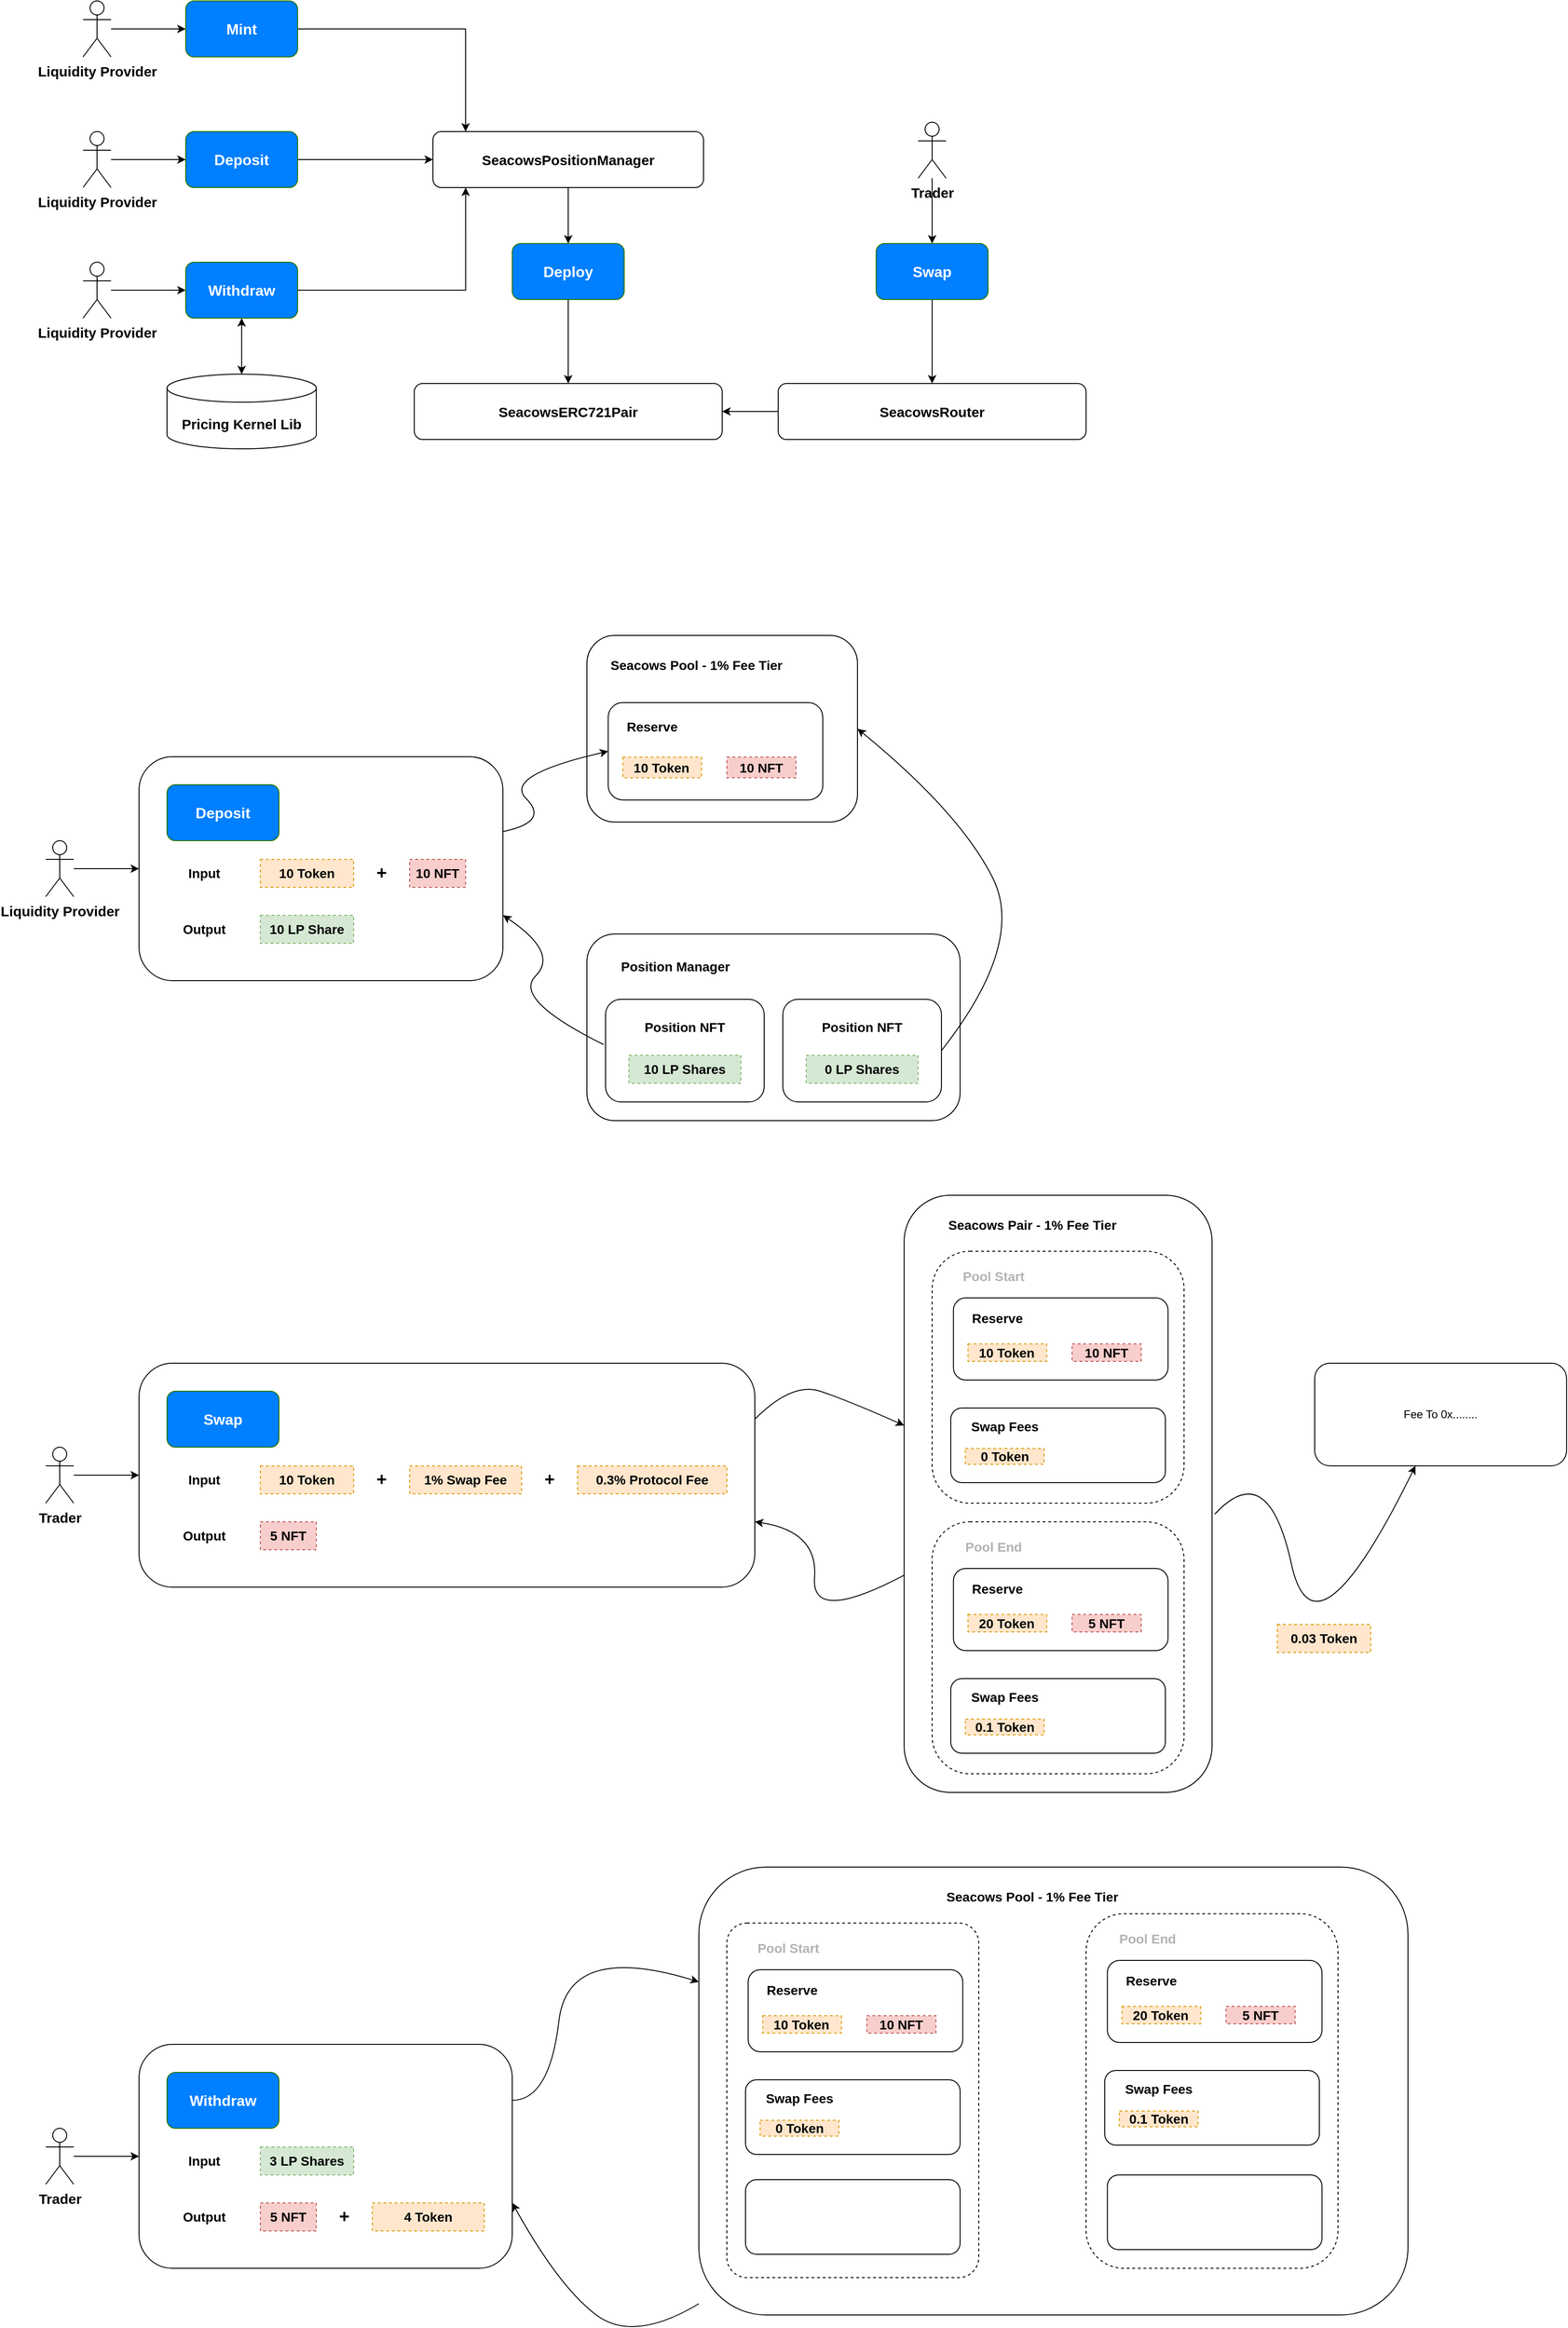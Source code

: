 <mxfile version="22.1.5" type="github">
  <diagram name="Page-1" id="JHaaU6NFo8X3d21TWG8B">
    <mxGraphModel dx="3038" dy="1568" grid="1" gridSize="10" guides="1" tooltips="1" connect="1" arrows="1" fold="1" page="1" pageScale="1" pageWidth="850" pageHeight="1100" math="0" shadow="0">
      <root>
        <mxCell id="0" />
        <mxCell id="1" parent="0" />
        <mxCell id="7NEF39oOE2MMFY-x1kDi-77" value="" style="group" vertex="1" connectable="0" parent="1">
          <mxGeometry x="-430" y="350" width="1075" height="480" as="geometry" />
        </mxCell>
        <mxCell id="mslve8zWukUBzVXUummT-3" value="SeacowsPositionManager" style="rounded=1;whiteSpace=wrap;html=1;fontStyle=1;fontSize=15;" parent="7NEF39oOE2MMFY-x1kDi-77" vertex="1">
          <mxGeometry x="375" y="140" width="290" height="60" as="geometry" />
        </mxCell>
        <mxCell id="mslve8zWukUBzVXUummT-4" value="SeacowsERC721Pair" style="rounded=1;whiteSpace=wrap;html=1;fontStyle=1;fontSize=15;" parent="7NEF39oOE2MMFY-x1kDi-77" vertex="1">
          <mxGeometry x="355" y="410" width="330" height="60" as="geometry" />
        </mxCell>
        <mxCell id="mslve8zWukUBzVXUummT-36" style="edgeStyle=orthogonalEdgeStyle;rounded=0;orthogonalLoop=1;jettySize=auto;html=1;" parent="7NEF39oOE2MMFY-x1kDi-77" source="mslve8zWukUBzVXUummT-5" target="mslve8zWukUBzVXUummT-4" edge="1">
          <mxGeometry relative="1" as="geometry" />
        </mxCell>
        <mxCell id="mslve8zWukUBzVXUummT-5" value="SeacowsRouter" style="rounded=1;whiteSpace=wrap;html=1;fontStyle=1;fontSize=15;" parent="7NEF39oOE2MMFY-x1kDi-77" vertex="1">
          <mxGeometry x="745" y="410" width="330" height="60" as="geometry" />
        </mxCell>
        <mxCell id="mslve8zWukUBzVXUummT-7" value="Pricing Kernel Lib" style="shape=cylinder3;whiteSpace=wrap;html=1;boundedLbl=1;backgroundOutline=1;size=15;fontStyle=1;fontSize=15;" parent="7NEF39oOE2MMFY-x1kDi-77" vertex="1">
          <mxGeometry x="90" y="400" width="160" height="80" as="geometry" />
        </mxCell>
        <mxCell id="mslve8zWukUBzVXUummT-9" value="Liquidity Provider" style="shape=umlActor;verticalLabelPosition=bottom;verticalAlign=top;html=1;outlineConnect=0;fontStyle=1;fontSize=15;" parent="7NEF39oOE2MMFY-x1kDi-77" vertex="1">
          <mxGeometry width="30" height="60" as="geometry" />
        </mxCell>
        <mxCell id="mslve8zWukUBzVXUummT-10" value="Trader" style="shape=umlActor;verticalLabelPosition=bottom;verticalAlign=top;html=1;outlineConnect=0;fontStyle=1;fontSize=15;" parent="7NEF39oOE2MMFY-x1kDi-77" vertex="1">
          <mxGeometry x="895" y="130" width="30" height="60" as="geometry" />
        </mxCell>
        <mxCell id="mslve8zWukUBzVXUummT-32" style="edgeStyle=orthogonalEdgeStyle;rounded=0;orthogonalLoop=1;jettySize=auto;html=1;exitX=1;exitY=0.5;exitDx=0;exitDy=0;" parent="7NEF39oOE2MMFY-x1kDi-77" source="mslve8zWukUBzVXUummT-20" target="mslve8zWukUBzVXUummT-3" edge="1">
          <mxGeometry relative="1" as="geometry">
            <Array as="points">
              <mxPoint x="410" y="30" />
            </Array>
          </mxGeometry>
        </mxCell>
        <mxCell id="mslve8zWukUBzVXUummT-20" value="&lt;b&gt;&lt;font style=&quot;font-size: 16px;&quot;&gt;Mint&lt;/font&gt;&lt;/b&gt;" style="rounded=1;whiteSpace=wrap;html=1;fillColor=#007FFF;strokeColor=#2D7600;fontColor=#FFFFFF;" parent="7NEF39oOE2MMFY-x1kDi-77" vertex="1">
          <mxGeometry x="110" width="120" height="60" as="geometry" />
        </mxCell>
        <mxCell id="mslve8zWukUBzVXUummT-29" style="edgeStyle=orthogonalEdgeStyle;rounded=0;orthogonalLoop=1;jettySize=auto;html=1;" parent="7NEF39oOE2MMFY-x1kDi-77" source="mslve8zWukUBzVXUummT-9" target="mslve8zWukUBzVXUummT-20" edge="1">
          <mxGeometry relative="1" as="geometry">
            <Array as="points">
              <mxPoint x="70" y="30" />
              <mxPoint x="70" y="30" />
            </Array>
          </mxGeometry>
        </mxCell>
        <mxCell id="mslve8zWukUBzVXUummT-31" style="edgeStyle=orthogonalEdgeStyle;rounded=0;orthogonalLoop=1;jettySize=auto;html=1;entryX=0;entryY=0.5;entryDx=0;entryDy=0;" parent="7NEF39oOE2MMFY-x1kDi-77" source="mslve8zWukUBzVXUummT-21" target="mslve8zWukUBzVXUummT-3" edge="1">
          <mxGeometry relative="1" as="geometry" />
        </mxCell>
        <mxCell id="mslve8zWukUBzVXUummT-21" value="&lt;b&gt;&lt;font style=&quot;font-size: 16px;&quot;&gt;Deposit&lt;br&gt;&lt;/font&gt;&lt;/b&gt;" style="rounded=1;whiteSpace=wrap;html=1;fillColor=#007FFF;strokeColor=#2D7600;fontColor=#FFFFFF;" parent="7NEF39oOE2MMFY-x1kDi-77" vertex="1">
          <mxGeometry x="110" y="140" width="120" height="60" as="geometry" />
        </mxCell>
        <mxCell id="mslve8zWukUBzVXUummT-25" value="" style="edgeStyle=orthogonalEdgeStyle;rounded=0;orthogonalLoop=1;jettySize=auto;html=1;" parent="7NEF39oOE2MMFY-x1kDi-77" source="mslve8zWukUBzVXUummT-22" target="mslve8zWukUBzVXUummT-4" edge="1">
          <mxGeometry relative="1" as="geometry" />
        </mxCell>
        <mxCell id="mslve8zWukUBzVXUummT-22" value="&lt;b&gt;&lt;font style=&quot;font-size: 16px;&quot;&gt;Deploy&lt;/font&gt;&lt;/b&gt;" style="rounded=1;whiteSpace=wrap;html=1;fillColor=#007FFF;strokeColor=#2D7600;fontColor=#FFFFFF;" parent="7NEF39oOE2MMFY-x1kDi-77" vertex="1">
          <mxGeometry x="460" y="260" width="120" height="60" as="geometry" />
        </mxCell>
        <mxCell id="mslve8zWukUBzVXUummT-24" value="" style="edgeStyle=orthogonalEdgeStyle;rounded=0;orthogonalLoop=1;jettySize=auto;html=1;" parent="7NEF39oOE2MMFY-x1kDi-77" source="mslve8zWukUBzVXUummT-3" target="mslve8zWukUBzVXUummT-22" edge="1">
          <mxGeometry relative="1" as="geometry" />
        </mxCell>
        <mxCell id="mslve8zWukUBzVXUummT-35" value="" style="edgeStyle=orthogonalEdgeStyle;rounded=0;orthogonalLoop=1;jettySize=auto;html=1;" parent="7NEF39oOE2MMFY-x1kDi-77" source="mslve8zWukUBzVXUummT-23" target="mslve8zWukUBzVXUummT-5" edge="1">
          <mxGeometry relative="1" as="geometry" />
        </mxCell>
        <mxCell id="mslve8zWukUBzVXUummT-23" value="&lt;b&gt;&lt;font style=&quot;font-size: 16px;&quot;&gt;Swap&lt;/font&gt;&lt;/b&gt;" style="rounded=1;whiteSpace=wrap;html=1;fillColor=#007FFF;strokeColor=#2D7600;fontColor=#FFFFFF;" parent="7NEF39oOE2MMFY-x1kDi-77" vertex="1">
          <mxGeometry x="850" y="260" width="120" height="60" as="geometry" />
        </mxCell>
        <mxCell id="mslve8zWukUBzVXUummT-45" value="" style="edgeStyle=orthogonalEdgeStyle;rounded=0;orthogonalLoop=1;jettySize=auto;html=1;" parent="7NEF39oOE2MMFY-x1kDi-77" source="mslve8zWukUBzVXUummT-10" target="mslve8zWukUBzVXUummT-23" edge="1">
          <mxGeometry relative="1" as="geometry" />
        </mxCell>
        <mxCell id="mslve8zWukUBzVXUummT-30" style="edgeStyle=orthogonalEdgeStyle;rounded=0;orthogonalLoop=1;jettySize=auto;html=1;" parent="7NEF39oOE2MMFY-x1kDi-77" source="mslve8zWukUBzVXUummT-27" target="mslve8zWukUBzVXUummT-21" edge="1">
          <mxGeometry relative="1" as="geometry" />
        </mxCell>
        <mxCell id="mslve8zWukUBzVXUummT-27" value="Liquidity Provider" style="shape=umlActor;verticalLabelPosition=bottom;verticalAlign=top;html=1;outlineConnect=0;fontStyle=1;fontSize=15;" parent="7NEF39oOE2MMFY-x1kDi-77" vertex="1">
          <mxGeometry y="140" width="30" height="60" as="geometry" />
        </mxCell>
        <mxCell id="mslve8zWukUBzVXUummT-37" value="&lt;b&gt;&lt;font style=&quot;font-size: 16px;&quot;&gt;Withdraw&lt;br&gt;&lt;/font&gt;&lt;/b&gt;" style="rounded=1;whiteSpace=wrap;html=1;fillColor=#007FFF;strokeColor=#2D7600;fontColor=#FFFFFF;" parent="7NEF39oOE2MMFY-x1kDi-77" vertex="1">
          <mxGeometry x="110" y="280" width="120" height="60" as="geometry" />
        </mxCell>
        <mxCell id="mslve8zWukUBzVXUummT-38" style="edgeStyle=orthogonalEdgeStyle;rounded=0;orthogonalLoop=1;jettySize=auto;html=1;" parent="7NEF39oOE2MMFY-x1kDi-77" source="mslve8zWukUBzVXUummT-39" target="mslve8zWukUBzVXUummT-37" edge="1">
          <mxGeometry relative="1" as="geometry" />
        </mxCell>
        <mxCell id="mslve8zWukUBzVXUummT-39" value="Liquidity Provider" style="shape=umlActor;verticalLabelPosition=bottom;verticalAlign=top;html=1;outlineConnect=0;fontStyle=1;fontSize=15;" parent="7NEF39oOE2MMFY-x1kDi-77" vertex="1">
          <mxGeometry y="280" width="30" height="60" as="geometry" />
        </mxCell>
        <mxCell id="mslve8zWukUBzVXUummT-40" style="edgeStyle=orthogonalEdgeStyle;rounded=0;orthogonalLoop=1;jettySize=auto;html=1;entryX=0.121;entryY=1;entryDx=0;entryDy=0;entryPerimeter=0;" parent="7NEF39oOE2MMFY-x1kDi-77" source="mslve8zWukUBzVXUummT-37" target="mslve8zWukUBzVXUummT-3" edge="1">
          <mxGeometry relative="1" as="geometry" />
        </mxCell>
        <mxCell id="mslve8zWukUBzVXUummT-47" value="" style="endArrow=classic;startArrow=classic;html=1;rounded=0;entryX=0.5;entryY=1;entryDx=0;entryDy=0;exitX=0.5;exitY=0;exitDx=0;exitDy=0;exitPerimeter=0;strokeWidth=1;" parent="7NEF39oOE2MMFY-x1kDi-77" source="mslve8zWukUBzVXUummT-7" target="mslve8zWukUBzVXUummT-37" edge="1">
          <mxGeometry width="100" height="100" relative="1" as="geometry">
            <mxPoint x="130" y="480" as="sourcePoint" />
            <mxPoint x="230" y="380" as="targetPoint" />
          </mxGeometry>
        </mxCell>
        <mxCell id="7NEF39oOE2MMFY-x1kDi-78" value="" style="group" vertex="1" connectable="0" parent="1">
          <mxGeometry x="-470" y="1030" width="1050" height="520" as="geometry" />
        </mxCell>
        <mxCell id="7NEF39oOE2MMFY-x1kDi-1" value="Liquidity Provider" style="shape=umlActor;verticalLabelPosition=bottom;verticalAlign=top;html=1;outlineConnect=0;fontStyle=1;fontSize=15;" vertex="1" parent="7NEF39oOE2MMFY-x1kDi-78">
          <mxGeometry y="220" width="30" height="60" as="geometry" />
        </mxCell>
        <mxCell id="7NEF39oOE2MMFY-x1kDi-14" value="" style="group;labelBorderColor=#3399FF;" vertex="1" connectable="0" parent="7NEF39oOE2MMFY-x1kDi-78">
          <mxGeometry x="100" y="130" width="390" height="240" as="geometry" />
        </mxCell>
        <mxCell id="7NEF39oOE2MMFY-x1kDi-5" value="" style="rounded=1;whiteSpace=wrap;html=1;" vertex="1" parent="7NEF39oOE2MMFY-x1kDi-14">
          <mxGeometry width="390" height="240" as="geometry" />
        </mxCell>
        <mxCell id="7NEF39oOE2MMFY-x1kDi-2" value="&lt;b&gt;&lt;font style=&quot;font-size: 16px;&quot;&gt;Deposit&lt;br&gt;&lt;/font&gt;&lt;/b&gt;" style="rounded=1;whiteSpace=wrap;html=1;fillColor=#007FFF;strokeColor=#2D7600;fontColor=#FFFFFF;" vertex="1" parent="7NEF39oOE2MMFY-x1kDi-14">
          <mxGeometry x="30" y="30" width="120" height="60" as="geometry" />
        </mxCell>
        <mxCell id="7NEF39oOE2MMFY-x1kDi-6" value="Input" style="text;html=1;strokeColor=none;fillColor=none;align=center;verticalAlign=middle;whiteSpace=wrap;rounded=0;fontStyle=1;fontSize=14;" vertex="1" parent="7NEF39oOE2MMFY-x1kDi-14">
          <mxGeometry x="40" y="110" width="60" height="30" as="geometry" />
        </mxCell>
        <mxCell id="7NEF39oOE2MMFY-x1kDi-7" value="Output" style="text;html=1;strokeColor=none;fillColor=none;align=center;verticalAlign=middle;whiteSpace=wrap;rounded=0;fontStyle=1;fontSize=14;" vertex="1" parent="7NEF39oOE2MMFY-x1kDi-14">
          <mxGeometry x="40" y="170" width="60" height="30" as="geometry" />
        </mxCell>
        <mxCell id="7NEF39oOE2MMFY-x1kDi-8" value="10 Token" style="text;html=1;strokeColor=#d79b00;fillColor=#ffe6cc;align=center;verticalAlign=middle;whiteSpace=wrap;rounded=0;labelBorderColor=none;dashed=1;fontStyle=1;fontSize=14;" vertex="1" parent="7NEF39oOE2MMFY-x1kDi-14">
          <mxGeometry x="130" y="110" width="100" height="30" as="geometry" />
        </mxCell>
        <mxCell id="7NEF39oOE2MMFY-x1kDi-9" value="10 NFT" style="text;html=1;align=center;verticalAlign=middle;whiteSpace=wrap;rounded=0;fillColor=#f8cecc;strokeColor=#b85450;dashed=1;fontStyle=1;fontSize=14;" vertex="1" parent="7NEF39oOE2MMFY-x1kDi-14">
          <mxGeometry x="290" y="110" width="60" height="30" as="geometry" />
        </mxCell>
        <mxCell id="7NEF39oOE2MMFY-x1kDi-10" value="10 LP Share" style="text;html=1;strokeColor=#82b366;fillColor=#d5e8d4;align=center;verticalAlign=middle;whiteSpace=wrap;rounded=0;dashed=1;fontStyle=1;fontSize=14;" vertex="1" parent="7NEF39oOE2MMFY-x1kDi-14">
          <mxGeometry x="130" y="170" width="100" height="30" as="geometry" />
        </mxCell>
        <mxCell id="7NEF39oOE2MMFY-x1kDi-11" value="+" style="text;html=1;strokeColor=none;fillColor=none;align=center;verticalAlign=middle;whiteSpace=wrap;rounded=0;fontStyle=1;fontSize=19;" vertex="1" parent="7NEF39oOE2MMFY-x1kDi-14">
          <mxGeometry x="230" y="110" width="60" height="30" as="geometry" />
        </mxCell>
        <mxCell id="7NEF39oOE2MMFY-x1kDi-16" value="" style="edgeStyle=orthogonalEdgeStyle;rounded=0;orthogonalLoop=1;jettySize=auto;html=1;entryX=0;entryY=0.5;entryDx=0;entryDy=0;" edge="1" parent="7NEF39oOE2MMFY-x1kDi-78" source="7NEF39oOE2MMFY-x1kDi-1" target="7NEF39oOE2MMFY-x1kDi-5">
          <mxGeometry relative="1" as="geometry" />
        </mxCell>
        <mxCell id="7NEF39oOE2MMFY-x1kDi-30" value="" style="group" vertex="1" connectable="0" parent="7NEF39oOE2MMFY-x1kDi-78">
          <mxGeometry x="580" width="350" height="200" as="geometry" />
        </mxCell>
        <mxCell id="7NEF39oOE2MMFY-x1kDi-3" value="" style="rounded=1;whiteSpace=wrap;html=1;" vertex="1" parent="7NEF39oOE2MMFY-x1kDi-30">
          <mxGeometry width="290" height="200" as="geometry" />
        </mxCell>
        <mxCell id="7NEF39oOE2MMFY-x1kDi-17" value="Seacows Pool - 1% Fee Tier" style="text;html=1;strokeColor=none;fillColor=none;align=center;verticalAlign=middle;whiteSpace=wrap;rounded=0;fontStyle=1;fontSize=14;" vertex="1" parent="7NEF39oOE2MMFY-x1kDi-30">
          <mxGeometry y="20.0" width="234.78" height="24" as="geometry" />
        </mxCell>
        <mxCell id="7NEF39oOE2MMFY-x1kDi-28" value="" style="group" vertex="1" connectable="0" parent="7NEF39oOE2MMFY-x1kDi-30">
          <mxGeometry x="22.826" y="72" width="230" height="104.348" as="geometry" />
        </mxCell>
        <mxCell id="7NEF39oOE2MMFY-x1kDi-24" value="" style="rounded=1;whiteSpace=wrap;html=1;" vertex="1" parent="7NEF39oOE2MMFY-x1kDi-28">
          <mxGeometry width="230" height="104.348" as="geometry" />
        </mxCell>
        <mxCell id="7NEF39oOE2MMFY-x1kDi-26" value="10 Token" style="text;html=1;strokeColor=#d79b00;fillColor=#ffe6cc;align=center;verticalAlign=middle;whiteSpace=wrap;rounded=0;labelBorderColor=none;dashed=1;fontStyle=1;fontSize=14;" vertex="1" parent="7NEF39oOE2MMFY-x1kDi-28">
          <mxGeometry x="15.62" y="58.435" width="84.38" height="22.157" as="geometry" />
        </mxCell>
        <mxCell id="7NEF39oOE2MMFY-x1kDi-27" value="10 NFT" style="text;html=1;align=center;verticalAlign=middle;whiteSpace=wrap;rounded=0;fillColor=#f8cecc;strokeColor=#b85450;dashed=1;fontStyle=1;fontSize=14;" vertex="1" parent="7NEF39oOE2MMFY-x1kDi-28">
          <mxGeometry x="127.178" y="58.434" width="74.086" height="22.152" as="geometry" />
        </mxCell>
        <mxCell id="7NEF39oOE2MMFY-x1kDi-18" value="Reserve" style="text;html=1;strokeColor=none;fillColor=none;align=center;verticalAlign=middle;whiteSpace=wrap;rounded=0;fontStyle=1;fontSize=14;" vertex="1" parent="7NEF39oOE2MMFY-x1kDi-28">
          <mxGeometry x="15.62" y="14.957" width="64.38" height="22.157" as="geometry" />
        </mxCell>
        <mxCell id="7NEF39oOE2MMFY-x1kDi-38" value="" style="group" vertex="1" connectable="0" parent="7NEF39oOE2MMFY-x1kDi-78">
          <mxGeometry x="580" y="320" width="400" height="200" as="geometry" />
        </mxCell>
        <mxCell id="7NEF39oOE2MMFY-x1kDi-4" value="" style="rounded=1;whiteSpace=wrap;html=1;" vertex="1" parent="7NEF39oOE2MMFY-x1kDi-38">
          <mxGeometry width="400" height="200" as="geometry" />
        </mxCell>
        <mxCell id="7NEF39oOE2MMFY-x1kDi-19" value="Position Manager" style="text;html=1;strokeColor=none;fillColor=none;align=center;verticalAlign=middle;whiteSpace=wrap;rounded=0;fontStyle=1;fontSize=14;" vertex="1" parent="7NEF39oOE2MMFY-x1kDi-38">
          <mxGeometry x="20" y="20" width="150" height="30" as="geometry" />
        </mxCell>
        <mxCell id="7NEF39oOE2MMFY-x1kDi-33" value="" style="group" vertex="1" connectable="0" parent="7NEF39oOE2MMFY-x1kDi-38">
          <mxGeometry x="20" y="70" width="170" height="110" as="geometry" />
        </mxCell>
        <mxCell id="7NEF39oOE2MMFY-x1kDi-25" value="" style="rounded=1;whiteSpace=wrap;html=1;" vertex="1" parent="7NEF39oOE2MMFY-x1kDi-33">
          <mxGeometry width="170" height="110" as="geometry" />
        </mxCell>
        <mxCell id="7NEF39oOE2MMFY-x1kDi-20" value="Position NFT" style="text;html=1;strokeColor=none;fillColor=none;align=center;verticalAlign=middle;whiteSpace=wrap;rounded=0;fontStyle=1;fontSize=14;" vertex="1" parent="7NEF39oOE2MMFY-x1kDi-33">
          <mxGeometry x="25" y="15" width="120" height="30" as="geometry" />
        </mxCell>
        <mxCell id="7NEF39oOE2MMFY-x1kDi-32" value="10 LP Shares" style="text;html=1;strokeColor=#82b366;fillColor=#d5e8d4;align=center;verticalAlign=middle;whiteSpace=wrap;rounded=0;labelBorderColor=none;dashed=1;fontStyle=1;fontSize=14;" vertex="1" parent="7NEF39oOE2MMFY-x1kDi-33">
          <mxGeometry x="25" y="60" width="120" height="30" as="geometry" />
        </mxCell>
        <mxCell id="7NEF39oOE2MMFY-x1kDi-34" value="" style="group" vertex="1" connectable="0" parent="7NEF39oOE2MMFY-x1kDi-38">
          <mxGeometry x="210" y="70" width="170" height="110" as="geometry" />
        </mxCell>
        <mxCell id="7NEF39oOE2MMFY-x1kDi-35" value="" style="rounded=1;whiteSpace=wrap;html=1;" vertex="1" parent="7NEF39oOE2MMFY-x1kDi-34">
          <mxGeometry width="170" height="110" as="geometry" />
        </mxCell>
        <mxCell id="7NEF39oOE2MMFY-x1kDi-36" value="Position NFT" style="text;html=1;strokeColor=none;fillColor=none;align=center;verticalAlign=middle;whiteSpace=wrap;rounded=0;fontStyle=1;fontSize=14;" vertex="1" parent="7NEF39oOE2MMFY-x1kDi-34">
          <mxGeometry x="25" y="15" width="120" height="30" as="geometry" />
        </mxCell>
        <mxCell id="7NEF39oOE2MMFY-x1kDi-37" value="0 LP Shares" style="text;html=1;strokeColor=#82b366;fillColor=#d5e8d4;align=center;verticalAlign=middle;whiteSpace=wrap;rounded=0;labelBorderColor=none;dashed=1;fontStyle=1;fontSize=14;" vertex="1" parent="7NEF39oOE2MMFY-x1kDi-34">
          <mxGeometry x="25" y="60" width="120" height="30" as="geometry" />
        </mxCell>
        <mxCell id="7NEF39oOE2MMFY-x1kDi-41" value="" style="curved=1;endArrow=classic;html=1;rounded=0;exitX=1;exitY=0.5;exitDx=0;exitDy=0;entryX=1;entryY=0.5;entryDx=0;entryDy=0;" edge="1" parent="7NEF39oOE2MMFY-x1kDi-78" source="7NEF39oOE2MMFY-x1kDi-35" target="7NEF39oOE2MMFY-x1kDi-3">
          <mxGeometry width="50" height="50" relative="1" as="geometry">
            <mxPoint x="1000" y="270" as="sourcePoint" />
            <mxPoint x="1050" y="220" as="targetPoint" />
            <Array as="points">
              <mxPoint x="1050" y="330" />
              <mxPoint x="980" y="190" />
            </Array>
          </mxGeometry>
        </mxCell>
        <mxCell id="7NEF39oOE2MMFY-x1kDi-42" value="" style="curved=1;endArrow=classic;html=1;rounded=0;entryX=1;entryY=0.708;entryDx=0;entryDy=0;entryPerimeter=0;exitX=-0.012;exitY=0.441;exitDx=0;exitDy=0;exitPerimeter=0;" edge="1" parent="7NEF39oOE2MMFY-x1kDi-78" source="7NEF39oOE2MMFY-x1kDi-25" target="7NEF39oOE2MMFY-x1kDi-5">
          <mxGeometry width="50" height="50" relative="1" as="geometry">
            <mxPoint x="550" y="390" as="sourcePoint" />
            <mxPoint x="500" y="340" as="targetPoint" />
            <Array as="points">
              <mxPoint x="500" y="390" />
              <mxPoint x="550" y="340" />
            </Array>
          </mxGeometry>
        </mxCell>
        <mxCell id="7NEF39oOE2MMFY-x1kDi-43" value="" style="curved=1;endArrow=classic;html=1;rounded=0;entryX=0;entryY=0.5;entryDx=0;entryDy=0;" edge="1" parent="7NEF39oOE2MMFY-x1kDi-78" source="7NEF39oOE2MMFY-x1kDi-5" target="7NEF39oOE2MMFY-x1kDi-24">
          <mxGeometry width="50" height="50" relative="1" as="geometry">
            <mxPoint x="490" y="200" as="sourcePoint" />
            <mxPoint x="540" y="150" as="targetPoint" />
            <Array as="points">
              <mxPoint x="540" y="200" />
              <mxPoint x="490" y="150" />
            </Array>
          </mxGeometry>
        </mxCell>
        <mxCell id="7NEF39oOE2MMFY-x1kDi-122" value="" style="group" vertex="1" connectable="0" parent="1">
          <mxGeometry x="-470" y="1630" width="1630" height="640" as="geometry" />
        </mxCell>
        <mxCell id="7NEF39oOE2MMFY-x1kDi-45" value="Trader" style="shape=umlActor;verticalLabelPosition=bottom;verticalAlign=top;html=1;outlineConnect=0;fontStyle=1;fontSize=15;" vertex="1" parent="7NEF39oOE2MMFY-x1kDi-122">
          <mxGeometry y="270" width="30" height="60" as="geometry" />
        </mxCell>
        <mxCell id="7NEF39oOE2MMFY-x1kDi-56" value="" style="rounded=1;whiteSpace=wrap;html=1;container=0;" vertex="1" parent="7NEF39oOE2MMFY-x1kDi-122">
          <mxGeometry x="920" width="330" height="640" as="geometry" />
        </mxCell>
        <mxCell id="7NEF39oOE2MMFY-x1kDi-57" value="Seacows Pair - 1% Fee Tier" style="text;html=1;strokeColor=none;fillColor=none;align=center;verticalAlign=middle;whiteSpace=wrap;rounded=0;fontStyle=1;fontSize=14;container=0;" vertex="1" parent="7NEF39oOE2MMFY-x1kDi-122">
          <mxGeometry x="940" y="20" width="234.78" height="24" as="geometry" />
        </mxCell>
        <mxCell id="7NEF39oOE2MMFY-x1kDi-84" value="" style="group" vertex="1" connectable="0" parent="7NEF39oOE2MMFY-x1kDi-122">
          <mxGeometry x="100" y="180" width="660" height="240" as="geometry" />
        </mxCell>
        <mxCell id="7NEF39oOE2MMFY-x1kDi-47" value="" style="rounded=1;whiteSpace=wrap;html=1;container=0;" vertex="1" parent="7NEF39oOE2MMFY-x1kDi-84">
          <mxGeometry width="660" height="240" as="geometry" />
        </mxCell>
        <mxCell id="7NEF39oOE2MMFY-x1kDi-48" value="&lt;b&gt;&lt;font style=&quot;font-size: 16px;&quot;&gt;Swap&lt;br&gt;&lt;/font&gt;&lt;/b&gt;" style="rounded=1;whiteSpace=wrap;html=1;fillColor=#007FFF;strokeColor=#2D7600;fontColor=#FFFFFF;container=0;" vertex="1" parent="7NEF39oOE2MMFY-x1kDi-84">
          <mxGeometry x="30" y="30" width="120" height="60" as="geometry" />
        </mxCell>
        <mxCell id="7NEF39oOE2MMFY-x1kDi-49" value="Input" style="text;html=1;strokeColor=none;fillColor=none;align=center;verticalAlign=middle;whiteSpace=wrap;rounded=0;fontStyle=1;fontSize=14;container=0;" vertex="1" parent="7NEF39oOE2MMFY-x1kDi-84">
          <mxGeometry x="40" y="110" width="60" height="30" as="geometry" />
        </mxCell>
        <mxCell id="7NEF39oOE2MMFY-x1kDi-50" value="Output" style="text;html=1;strokeColor=none;fillColor=none;align=center;verticalAlign=middle;whiteSpace=wrap;rounded=0;fontStyle=1;fontSize=14;container=0;" vertex="1" parent="7NEF39oOE2MMFY-x1kDi-84">
          <mxGeometry x="40" y="170" width="60" height="30" as="geometry" />
        </mxCell>
        <mxCell id="7NEF39oOE2MMFY-x1kDi-51" value="10 Token" style="text;html=1;strokeColor=#d79b00;fillColor=#ffe6cc;align=center;verticalAlign=middle;whiteSpace=wrap;rounded=0;labelBorderColor=none;dashed=1;fontStyle=1;fontSize=14;container=0;" vertex="1" parent="7NEF39oOE2MMFY-x1kDi-84">
          <mxGeometry x="130" y="110" width="100" height="30" as="geometry" />
        </mxCell>
        <mxCell id="7NEF39oOE2MMFY-x1kDi-54" value="+" style="text;html=1;strokeColor=none;fillColor=none;align=center;verticalAlign=middle;whiteSpace=wrap;rounded=0;fontStyle=1;fontSize=19;container=0;" vertex="1" parent="7NEF39oOE2MMFY-x1kDi-84">
          <mxGeometry x="230" y="110" width="60" height="30" as="geometry" />
        </mxCell>
        <mxCell id="7NEF39oOE2MMFY-x1kDi-80" value="1% Swap Fee" style="text;html=1;strokeColor=#d79b00;fillColor=#ffe6cc;align=center;verticalAlign=middle;whiteSpace=wrap;rounded=0;labelBorderColor=none;dashed=1;fontStyle=1;fontSize=14;container=0;" vertex="1" parent="7NEF39oOE2MMFY-x1kDi-84">
          <mxGeometry x="290" y="110" width="120" height="30" as="geometry" />
        </mxCell>
        <mxCell id="7NEF39oOE2MMFY-x1kDi-81" value="+" style="text;html=1;strokeColor=none;fillColor=none;align=center;verticalAlign=middle;whiteSpace=wrap;rounded=0;fontStyle=1;fontSize=19;container=0;" vertex="1" parent="7NEF39oOE2MMFY-x1kDi-84">
          <mxGeometry x="410" y="110" width="60" height="30" as="geometry" />
        </mxCell>
        <mxCell id="7NEF39oOE2MMFY-x1kDi-82" value="0.3% Protocol Fee" style="text;html=1;strokeColor=#d79b00;fillColor=#ffe6cc;align=center;verticalAlign=middle;whiteSpace=wrap;rounded=0;labelBorderColor=none;dashed=1;fontStyle=1;fontSize=14;container=0;" vertex="1" parent="7NEF39oOE2MMFY-x1kDi-84">
          <mxGeometry x="470" y="110" width="160" height="30" as="geometry" />
        </mxCell>
        <mxCell id="7NEF39oOE2MMFY-x1kDi-83" value="5 NFT" style="text;html=1;align=center;verticalAlign=middle;whiteSpace=wrap;rounded=0;fillColor=#f8cecc;strokeColor=#b85450;dashed=1;fontStyle=1;fontSize=14;" vertex="1" parent="7NEF39oOE2MMFY-x1kDi-84">
          <mxGeometry x="130" y="170" width="60" height="30" as="geometry" />
        </mxCell>
        <mxCell id="7NEF39oOE2MMFY-x1kDi-44" value="" style="edgeStyle=orthogonalEdgeStyle;rounded=0;orthogonalLoop=1;jettySize=auto;html=1;entryX=0;entryY=0.5;entryDx=0;entryDy=0;" edge="1" source="7NEF39oOE2MMFY-x1kDi-45" target="7NEF39oOE2MMFY-x1kDi-47" parent="7NEF39oOE2MMFY-x1kDi-122">
          <mxGeometry relative="1" as="geometry" />
        </mxCell>
        <mxCell id="7NEF39oOE2MMFY-x1kDi-75" value="" style="curved=1;endArrow=classic;html=1;rounded=0;entryX=1;entryY=0.708;entryDx=0;entryDy=0;entryPerimeter=0;" edge="1" source="7NEF39oOE2MMFY-x1kDi-56" target="7NEF39oOE2MMFY-x1kDi-47" parent="7NEF39oOE2MMFY-x1kDi-122">
          <mxGeometry width="50" height="50" relative="1" as="geometry">
            <mxPoint x="760" y="478.51" as="sourcePoint" />
            <mxPoint x="1117.96" y="390" as="targetPoint" />
            <Array as="points">
              <mxPoint x="820" y="460" />
              <mxPoint x="827.96" y="360" />
            </Array>
          </mxGeometry>
        </mxCell>
        <mxCell id="7NEF39oOE2MMFY-x1kDi-76" value="" style="curved=1;endArrow=classic;html=1;rounded=0;exitX=1;exitY=0.25;exitDx=0;exitDy=0;" edge="1" source="7NEF39oOE2MMFY-x1kDi-47" target="7NEF39oOE2MMFY-x1kDi-56" parent="7NEF39oOE2MMFY-x1kDi-122">
          <mxGeometry width="50" height="50" relative="1" as="geometry">
            <mxPoint x="490" y="250" as="sourcePoint" />
            <mxPoint x="962.83" y="116" as="targetPoint" />
            <Array as="points">
              <mxPoint x="800" y="200" />
              <mxPoint x="860" y="220" />
            </Array>
          </mxGeometry>
        </mxCell>
        <mxCell id="7NEF39oOE2MMFY-x1kDi-103" value="" style="group" vertex="1" connectable="0" parent="7NEF39oOE2MMFY-x1kDi-122">
          <mxGeometry x="950" y="60" width="270" height="270" as="geometry" />
        </mxCell>
        <mxCell id="7NEF39oOE2MMFY-x1kDi-91" value="" style="rounded=1;whiteSpace=wrap;html=1;dashed=1;" vertex="1" parent="7NEF39oOE2MMFY-x1kDi-103">
          <mxGeometry width="270" height="270" as="geometry" />
        </mxCell>
        <mxCell id="7NEF39oOE2MMFY-x1kDi-92" value="" style="group" vertex="1" connectable="0" parent="7NEF39oOE2MMFY-x1kDi-103">
          <mxGeometry x="22.83" y="50" width="230" height="88" as="geometry" />
        </mxCell>
        <mxCell id="7NEF39oOE2MMFY-x1kDi-93" value="" style="rounded=1;whiteSpace=wrap;html=1;container=0;" vertex="1" parent="7NEF39oOE2MMFY-x1kDi-92">
          <mxGeometry width="230" height="88.0" as="geometry" />
        </mxCell>
        <mxCell id="7NEF39oOE2MMFY-x1kDi-94" value="10 Token" style="text;html=1;strokeColor=#d79b00;fillColor=#ffe6cc;align=center;verticalAlign=middle;whiteSpace=wrap;rounded=0;labelBorderColor=none;dashed=1;fontStyle=1;fontSize=14;container=0;" vertex="1" parent="7NEF39oOE2MMFY-x1kDi-92">
          <mxGeometry x="15.62" y="49.28" width="84.38" height="18.685" as="geometry" />
        </mxCell>
        <mxCell id="7NEF39oOE2MMFY-x1kDi-95" value="10 NFT" style="text;html=1;align=center;verticalAlign=middle;whiteSpace=wrap;rounded=0;fillColor=#f8cecc;strokeColor=#b85450;dashed=1;fontStyle=1;fontSize=14;container=0;" vertex="1" parent="7NEF39oOE2MMFY-x1kDi-92">
          <mxGeometry x="127.178" y="49.28" width="74.086" height="18.682" as="geometry" />
        </mxCell>
        <mxCell id="7NEF39oOE2MMFY-x1kDi-96" value="Reserve" style="text;html=1;strokeColor=none;fillColor=none;align=center;verticalAlign=middle;whiteSpace=wrap;rounded=0;fontStyle=1;fontSize=14;container=0;" vertex="1" parent="7NEF39oOE2MMFY-x1kDi-92">
          <mxGeometry x="15.62" y="12.613" width="64.38" height="18.685" as="geometry" />
        </mxCell>
        <mxCell id="7NEF39oOE2MMFY-x1kDi-97" value="" style="group" vertex="1" connectable="0" parent="7NEF39oOE2MMFY-x1kDi-103">
          <mxGeometry x="20" y="168" width="230" height="80" as="geometry" />
        </mxCell>
        <mxCell id="7NEF39oOE2MMFY-x1kDi-98" value="" style="rounded=1;whiteSpace=wrap;html=1;container=0;" vertex="1" parent="7NEF39oOE2MMFY-x1kDi-97">
          <mxGeometry width="230" height="80.0" as="geometry" />
        </mxCell>
        <mxCell id="7NEF39oOE2MMFY-x1kDi-99" value="0 Token" style="text;html=1;strokeColor=#d79b00;fillColor=#ffe6cc;align=center;verticalAlign=middle;whiteSpace=wrap;rounded=0;labelBorderColor=none;dashed=1;fontStyle=1;fontSize=14;container=0;" vertex="1" parent="7NEF39oOE2MMFY-x1kDi-97">
          <mxGeometry x="15.62" y="43.367" width="84.38" height="16.987" as="geometry" />
        </mxCell>
        <mxCell id="7NEF39oOE2MMFY-x1kDi-100" value="Swap Fees" style="text;html=1;strokeColor=none;fillColor=none;align=center;verticalAlign=middle;whiteSpace=wrap;rounded=0;fontStyle=1;fontSize=14;container=0;" vertex="1" parent="7NEF39oOE2MMFY-x1kDi-97">
          <mxGeometry x="15.62" y="11.469" width="84.38" height="16.989" as="geometry" />
        </mxCell>
        <mxCell id="7NEF39oOE2MMFY-x1kDi-102" value="Pool Start" style="text;html=1;strokeColor=none;fillColor=none;align=center;verticalAlign=middle;whiteSpace=wrap;rounded=0;fontStyle=1;fontSize=14;container=0;fontColor=#B3B3B3;" vertex="1" parent="7NEF39oOE2MMFY-x1kDi-103">
          <mxGeometry x="20" y="17.66" width="91.55" height="18.69" as="geometry" />
        </mxCell>
        <mxCell id="7NEF39oOE2MMFY-x1kDi-104" value="" style="group" vertex="1" connectable="0" parent="7NEF39oOE2MMFY-x1kDi-122">
          <mxGeometry x="950" y="350" width="270" height="270" as="geometry" />
        </mxCell>
        <mxCell id="7NEF39oOE2MMFY-x1kDi-105" value="" style="rounded=1;whiteSpace=wrap;html=1;dashed=1;" vertex="1" parent="7NEF39oOE2MMFY-x1kDi-104">
          <mxGeometry width="270" height="270" as="geometry" />
        </mxCell>
        <mxCell id="7NEF39oOE2MMFY-x1kDi-106" value="" style="group" vertex="1" connectable="0" parent="7NEF39oOE2MMFY-x1kDi-104">
          <mxGeometry x="22.83" y="50" width="230" height="88" as="geometry" />
        </mxCell>
        <mxCell id="7NEF39oOE2MMFY-x1kDi-107" value="" style="rounded=1;whiteSpace=wrap;html=1;container=0;" vertex="1" parent="7NEF39oOE2MMFY-x1kDi-106">
          <mxGeometry width="230" height="88.0" as="geometry" />
        </mxCell>
        <mxCell id="7NEF39oOE2MMFY-x1kDi-108" value="20 Token" style="text;html=1;strokeColor=#d79b00;fillColor=#ffe6cc;align=center;verticalAlign=middle;whiteSpace=wrap;rounded=0;labelBorderColor=none;dashed=1;fontStyle=1;fontSize=14;container=0;" vertex="1" parent="7NEF39oOE2MMFY-x1kDi-106">
          <mxGeometry x="15.62" y="49.28" width="84.38" height="18.685" as="geometry" />
        </mxCell>
        <mxCell id="7NEF39oOE2MMFY-x1kDi-109" value="5 NFT" style="text;html=1;align=center;verticalAlign=middle;whiteSpace=wrap;rounded=0;fillColor=#f8cecc;strokeColor=#b85450;dashed=1;fontStyle=1;fontSize=14;container=0;" vertex="1" parent="7NEF39oOE2MMFY-x1kDi-106">
          <mxGeometry x="127.178" y="49.28" width="74.086" height="18.682" as="geometry" />
        </mxCell>
        <mxCell id="7NEF39oOE2MMFY-x1kDi-110" value="Reserve" style="text;html=1;strokeColor=none;fillColor=none;align=center;verticalAlign=middle;whiteSpace=wrap;rounded=0;fontStyle=1;fontSize=14;container=0;" vertex="1" parent="7NEF39oOE2MMFY-x1kDi-106">
          <mxGeometry x="15.62" y="12.613" width="64.38" height="18.685" as="geometry" />
        </mxCell>
        <mxCell id="7NEF39oOE2MMFY-x1kDi-111" value="" style="group" vertex="1" connectable="0" parent="7NEF39oOE2MMFY-x1kDi-104">
          <mxGeometry x="20" y="168" width="230" height="80" as="geometry" />
        </mxCell>
        <mxCell id="7NEF39oOE2MMFY-x1kDi-112" value="" style="rounded=1;whiteSpace=wrap;html=1;container=0;" vertex="1" parent="7NEF39oOE2MMFY-x1kDi-111">
          <mxGeometry width="230" height="80.0" as="geometry" />
        </mxCell>
        <mxCell id="7NEF39oOE2MMFY-x1kDi-113" value="0.1 Token" style="text;html=1;strokeColor=#d79b00;fillColor=#ffe6cc;align=center;verticalAlign=middle;whiteSpace=wrap;rounded=0;labelBorderColor=none;dashed=1;fontStyle=1;fontSize=14;container=0;" vertex="1" parent="7NEF39oOE2MMFY-x1kDi-111">
          <mxGeometry x="15.62" y="43.367" width="84.38" height="16.987" as="geometry" />
        </mxCell>
        <mxCell id="7NEF39oOE2MMFY-x1kDi-114" value="Swap Fees" style="text;html=1;strokeColor=none;fillColor=none;align=center;verticalAlign=middle;whiteSpace=wrap;rounded=0;fontStyle=1;fontSize=14;container=0;" vertex="1" parent="7NEF39oOE2MMFY-x1kDi-111">
          <mxGeometry x="15.62" y="11.469" width="84.38" height="16.989" as="geometry" />
        </mxCell>
        <mxCell id="7NEF39oOE2MMFY-x1kDi-115" value="Pool End" style="text;html=1;strokeColor=none;fillColor=none;align=center;verticalAlign=middle;whiteSpace=wrap;rounded=0;fontStyle=1;fontSize=14;container=0;fontColor=#B3B3B3;" vertex="1" parent="7NEF39oOE2MMFY-x1kDi-104">
          <mxGeometry x="20" y="17.66" width="91.55" height="18.69" as="geometry" />
        </mxCell>
        <mxCell id="7NEF39oOE2MMFY-x1kDi-117" value="Fee To 0x........" style="rounded=1;whiteSpace=wrap;html=1;" vertex="1" parent="7NEF39oOE2MMFY-x1kDi-122">
          <mxGeometry x="1360" y="180" width="270" height="110" as="geometry" />
        </mxCell>
        <mxCell id="7NEF39oOE2MMFY-x1kDi-118" value="" style="curved=1;endArrow=classic;html=1;rounded=0;exitX=1.009;exitY=0.534;exitDx=0;exitDy=0;exitPerimeter=0;" edge="1" parent="7NEF39oOE2MMFY-x1kDi-122" source="7NEF39oOE2MMFY-x1kDi-56" target="7NEF39oOE2MMFY-x1kDi-117">
          <mxGeometry width="50" height="50" relative="1" as="geometry">
            <mxPoint x="1070" y="590" as="sourcePoint" />
            <mxPoint x="1120" y="540" as="targetPoint" />
            <Array as="points">
              <mxPoint x="1310" y="280" />
              <mxPoint x="1360" y="510" />
            </Array>
          </mxGeometry>
        </mxCell>
        <mxCell id="7NEF39oOE2MMFY-x1kDi-119" value="0.03 Token" style="text;html=1;strokeColor=#d79b00;fillColor=#ffe6cc;align=center;verticalAlign=middle;whiteSpace=wrap;rounded=0;labelBorderColor=none;dashed=1;fontStyle=1;fontSize=14;container=0;" vertex="1" parent="7NEF39oOE2MMFY-x1kDi-122">
          <mxGeometry x="1320" y="460" width="100" height="30" as="geometry" />
        </mxCell>
        <mxCell id="7NEF39oOE2MMFY-x1kDi-124" value="Trader" style="shape=umlActor;verticalLabelPosition=bottom;verticalAlign=top;html=1;outlineConnect=0;fontStyle=1;fontSize=15;container=0;" vertex="1" parent="1">
          <mxGeometry x="-470" y="2630" width="30" height="60" as="geometry" />
        </mxCell>
        <mxCell id="7NEF39oOE2MMFY-x1kDi-138" value="" style="edgeStyle=orthogonalEdgeStyle;rounded=0;orthogonalLoop=1;jettySize=auto;html=1;entryX=0;entryY=0.5;entryDx=0;entryDy=0;" edge="1" parent="1" source="7NEF39oOE2MMFY-x1kDi-124" target="7NEF39oOE2MMFY-x1kDi-128">
          <mxGeometry relative="1" as="geometry" />
        </mxCell>
        <mxCell id="7NEF39oOE2MMFY-x1kDi-139" value="" style="curved=1;endArrow=classic;html=1;rounded=0;entryX=1;entryY=0.708;entryDx=0;entryDy=0;entryPerimeter=0;" edge="1" parent="1" source="7NEF39oOE2MMFY-x1kDi-125" target="7NEF39oOE2MMFY-x1kDi-128">
          <mxGeometry width="50" height="50" relative="1" as="geometry">
            <mxPoint x="10" y="2990" as="sourcePoint" />
            <mxPoint x="647.96" y="2750" as="targetPoint" />
            <Array as="points">
              <mxPoint x="160" y="2860" />
              <mxPoint x="80" y="2800" />
            </Array>
          </mxGeometry>
        </mxCell>
        <mxCell id="7NEF39oOE2MMFY-x1kDi-140" value="" style="curved=1;endArrow=classic;html=1;rounded=0;exitX=1;exitY=0.25;exitDx=0;exitDy=0;" edge="1" parent="1" source="7NEF39oOE2MMFY-x1kDi-128" target="7NEF39oOE2MMFY-x1kDi-125">
          <mxGeometry width="50" height="50" relative="1" as="geometry">
            <mxPoint x="20" y="2610" as="sourcePoint" />
            <mxPoint x="200" y="2340" as="targetPoint" />
            <Array as="points">
              <mxPoint x="70" y="2600" />
              <mxPoint x="90" y="2430" />
            </Array>
          </mxGeometry>
        </mxCell>
        <mxCell id="7NEF39oOE2MMFY-x1kDi-128" value="" style="rounded=1;whiteSpace=wrap;html=1;container=0;" vertex="1" parent="1">
          <mxGeometry x="-370" y="2540" width="400" height="240" as="geometry" />
        </mxCell>
        <mxCell id="7NEF39oOE2MMFY-x1kDi-129" value="&lt;b&gt;&lt;font style=&quot;font-size: 16px;&quot;&gt;Withdraw&lt;br&gt;&lt;/font&gt;&lt;/b&gt;" style="rounded=1;whiteSpace=wrap;html=1;fillColor=#007FFF;strokeColor=#2D7600;fontColor=#FFFFFF;container=0;" vertex="1" parent="1">
          <mxGeometry x="-340" y="2570" width="120" height="60" as="geometry" />
        </mxCell>
        <mxCell id="7NEF39oOE2MMFY-x1kDi-130" value="Input" style="text;html=1;strokeColor=none;fillColor=none;align=center;verticalAlign=middle;whiteSpace=wrap;rounded=0;fontStyle=1;fontSize=14;container=0;" vertex="1" parent="1">
          <mxGeometry x="-330" y="2650" width="60" height="30" as="geometry" />
        </mxCell>
        <mxCell id="7NEF39oOE2MMFY-x1kDi-131" value="Output" style="text;html=1;strokeColor=none;fillColor=none;align=center;verticalAlign=middle;whiteSpace=wrap;rounded=0;fontStyle=1;fontSize=14;container=0;" vertex="1" parent="1">
          <mxGeometry x="-330" y="2710" width="60" height="30" as="geometry" />
        </mxCell>
        <mxCell id="7NEF39oOE2MMFY-x1kDi-132" value="3 LP Shares" style="text;html=1;strokeColor=#82b366;fillColor=#d5e8d4;align=center;verticalAlign=middle;whiteSpace=wrap;rounded=0;labelBorderColor=none;dashed=1;fontStyle=1;fontSize=14;container=0;" vertex="1" parent="1">
          <mxGeometry x="-240" y="2650" width="100" height="30" as="geometry" />
        </mxCell>
        <mxCell id="7NEF39oOE2MMFY-x1kDi-133" value="+" style="text;html=1;strokeColor=none;fillColor=none;align=center;verticalAlign=middle;whiteSpace=wrap;rounded=0;fontStyle=1;fontSize=19;container=0;" vertex="1" parent="1">
          <mxGeometry x="-180" y="2710" width="60" height="30" as="geometry" />
        </mxCell>
        <mxCell id="7NEF39oOE2MMFY-x1kDi-134" value="4 Token" style="text;html=1;strokeColor=#d79b00;fillColor=#ffe6cc;align=center;verticalAlign=middle;whiteSpace=wrap;rounded=0;labelBorderColor=none;dashed=1;fontStyle=1;fontSize=14;container=0;" vertex="1" parent="1">
          <mxGeometry x="-120" y="2710" width="120" height="30" as="geometry" />
        </mxCell>
        <mxCell id="7NEF39oOE2MMFY-x1kDi-137" value="5 NFT" style="text;html=1;align=center;verticalAlign=middle;whiteSpace=wrap;rounded=0;fillColor=#f8cecc;strokeColor=#b85450;dashed=1;fontStyle=1;fontSize=14;container=0;" vertex="1" parent="1">
          <mxGeometry x="-240" y="2710" width="60" height="30" as="geometry" />
        </mxCell>
        <mxCell id="7NEF39oOE2MMFY-x1kDi-125" value="" style="rounded=1;whiteSpace=wrap;html=1;container=0;" vertex="1" parent="1">
          <mxGeometry x="230" y="2350" width="760" height="480" as="geometry" />
        </mxCell>
        <mxCell id="7NEF39oOE2MMFY-x1kDi-126" value="Seacows Pool - 1% Fee Tier" style="text;html=1;strokeColor=none;fillColor=none;align=center;verticalAlign=middle;whiteSpace=wrap;rounded=0;fontStyle=1;fontSize=14;container=0;" vertex="1" parent="1">
          <mxGeometry x="470" y="2370" width="234.78" height="24" as="geometry" />
        </mxCell>
        <mxCell id="7NEF39oOE2MMFY-x1kDi-142" value="" style="rounded=1;whiteSpace=wrap;html=1;dashed=1;container=0;arcSize=8;" vertex="1" parent="1">
          <mxGeometry x="260" y="2410" width="270" height="380" as="geometry" />
        </mxCell>
        <mxCell id="7NEF39oOE2MMFY-x1kDi-152" value="Pool Start" style="text;html=1;strokeColor=none;fillColor=none;align=center;verticalAlign=middle;whiteSpace=wrap;rounded=0;fontStyle=1;fontSize=14;container=0;fontColor=#B3B3B3;" vertex="1" parent="1">
          <mxGeometry x="280" y="2427.66" width="91.55" height="18.69" as="geometry" />
        </mxCell>
        <mxCell id="7NEF39oOE2MMFY-x1kDi-144" value="" style="rounded=1;whiteSpace=wrap;html=1;container=0;" vertex="1" parent="1">
          <mxGeometry x="282.83" y="2460" width="230" height="88.0" as="geometry" />
        </mxCell>
        <mxCell id="7NEF39oOE2MMFY-x1kDi-145" value="10 Token" style="text;html=1;strokeColor=#d79b00;fillColor=#ffe6cc;align=center;verticalAlign=middle;whiteSpace=wrap;rounded=0;labelBorderColor=none;dashed=1;fontStyle=1;fontSize=14;container=0;" vertex="1" parent="1">
          <mxGeometry x="298.45" y="2509.28" width="84.38" height="18.685" as="geometry" />
        </mxCell>
        <mxCell id="7NEF39oOE2MMFY-x1kDi-146" value="10 NFT" style="text;html=1;align=center;verticalAlign=middle;whiteSpace=wrap;rounded=0;fillColor=#f8cecc;strokeColor=#b85450;dashed=1;fontStyle=1;fontSize=14;container=0;" vertex="1" parent="1">
          <mxGeometry x="410.008" y="2509.28" width="74.086" height="18.682" as="geometry" />
        </mxCell>
        <mxCell id="7NEF39oOE2MMFY-x1kDi-147" value="Reserve" style="text;html=1;strokeColor=none;fillColor=none;align=center;verticalAlign=middle;whiteSpace=wrap;rounded=0;fontStyle=1;fontSize=14;container=0;" vertex="1" parent="1">
          <mxGeometry x="298.45" y="2472.613" width="64.38" height="18.685" as="geometry" />
        </mxCell>
        <mxCell id="7NEF39oOE2MMFY-x1kDi-149" value="" style="rounded=1;whiteSpace=wrap;html=1;container=0;" vertex="1" parent="1">
          <mxGeometry x="280" y="2578" width="230" height="80.0" as="geometry" />
        </mxCell>
        <mxCell id="7NEF39oOE2MMFY-x1kDi-150" value="0 Token" style="text;html=1;strokeColor=#d79b00;fillColor=#ffe6cc;align=center;verticalAlign=middle;whiteSpace=wrap;rounded=0;labelBorderColor=none;dashed=1;fontStyle=1;fontSize=14;container=0;" vertex="1" parent="1">
          <mxGeometry x="295.62" y="2621.367" width="84.38" height="16.987" as="geometry" />
        </mxCell>
        <mxCell id="7NEF39oOE2MMFY-x1kDi-151" value="Swap Fees" style="text;html=1;strokeColor=none;fillColor=none;align=center;verticalAlign=middle;whiteSpace=wrap;rounded=0;fontStyle=1;fontSize=14;container=0;" vertex="1" parent="1">
          <mxGeometry x="295.62" y="2589.469" width="84.38" height="16.989" as="geometry" />
        </mxCell>
        <mxCell id="7NEF39oOE2MMFY-x1kDi-154" value="" style="rounded=1;whiteSpace=wrap;html=1;dashed=1;container=0;" vertex="1" parent="1">
          <mxGeometry x="645" y="2400" width="270" height="380" as="geometry" />
        </mxCell>
        <mxCell id="7NEF39oOE2MMFY-x1kDi-164" value="Pool End" style="text;html=1;strokeColor=none;fillColor=none;align=center;verticalAlign=middle;whiteSpace=wrap;rounded=0;fontStyle=1;fontSize=14;container=0;fontColor=#B3B3B3;" vertex="1" parent="1">
          <mxGeometry x="665" y="2417.66" width="91.55" height="18.69" as="geometry" />
        </mxCell>
        <mxCell id="7NEF39oOE2MMFY-x1kDi-156" value="" style="rounded=1;whiteSpace=wrap;html=1;container=0;" vertex="1" parent="1">
          <mxGeometry x="667.83" y="2450" width="230" height="88.0" as="geometry" />
        </mxCell>
        <mxCell id="7NEF39oOE2MMFY-x1kDi-157" value="20 Token" style="text;html=1;strokeColor=#d79b00;fillColor=#ffe6cc;align=center;verticalAlign=middle;whiteSpace=wrap;rounded=0;labelBorderColor=none;dashed=1;fontStyle=1;fontSize=14;container=0;" vertex="1" parent="1">
          <mxGeometry x="683.45" y="2499.28" width="84.38" height="18.685" as="geometry" />
        </mxCell>
        <mxCell id="7NEF39oOE2MMFY-x1kDi-158" value="5 NFT" style="text;html=1;align=center;verticalAlign=middle;whiteSpace=wrap;rounded=0;fillColor=#f8cecc;strokeColor=#b85450;dashed=1;fontStyle=1;fontSize=14;container=0;" vertex="1" parent="1">
          <mxGeometry x="795.008" y="2499.28" width="74.086" height="18.682" as="geometry" />
        </mxCell>
        <mxCell id="7NEF39oOE2MMFY-x1kDi-159" value="Reserve" style="text;html=1;strokeColor=none;fillColor=none;align=center;verticalAlign=middle;whiteSpace=wrap;rounded=0;fontStyle=1;fontSize=14;container=0;" vertex="1" parent="1">
          <mxGeometry x="683.45" y="2462.613" width="64.38" height="18.685" as="geometry" />
        </mxCell>
        <mxCell id="7NEF39oOE2MMFY-x1kDi-161" value="" style="rounded=1;whiteSpace=wrap;html=1;container=0;" vertex="1" parent="1">
          <mxGeometry x="665" y="2568" width="230" height="80.0" as="geometry" />
        </mxCell>
        <mxCell id="7NEF39oOE2MMFY-x1kDi-162" value="0.1 Token" style="text;html=1;strokeColor=#d79b00;fillColor=#ffe6cc;align=center;verticalAlign=middle;whiteSpace=wrap;rounded=0;labelBorderColor=none;dashed=1;fontStyle=1;fontSize=14;container=0;" vertex="1" parent="1">
          <mxGeometry x="680.62" y="2611.367" width="84.38" height="16.987" as="geometry" />
        </mxCell>
        <mxCell id="7NEF39oOE2MMFY-x1kDi-163" value="Swap Fees" style="text;html=1;strokeColor=none;fillColor=none;align=center;verticalAlign=middle;whiteSpace=wrap;rounded=0;fontStyle=1;fontSize=14;container=0;" vertex="1" parent="1">
          <mxGeometry x="680.62" y="2579.469" width="84.38" height="16.989" as="geometry" />
        </mxCell>
        <mxCell id="7NEF39oOE2MMFY-x1kDi-170" value="" style="rounded=1;whiteSpace=wrap;html=1;container=0;" vertex="1" parent="1">
          <mxGeometry x="280" y="2685" width="230" height="80.0" as="geometry" />
        </mxCell>
        <mxCell id="7NEF39oOE2MMFY-x1kDi-171" value="" style="rounded=1;whiteSpace=wrap;html=1;container=0;" vertex="1" parent="1">
          <mxGeometry x="667.83" y="2680" width="230" height="80.0" as="geometry" />
        </mxCell>
      </root>
    </mxGraphModel>
  </diagram>
</mxfile>
